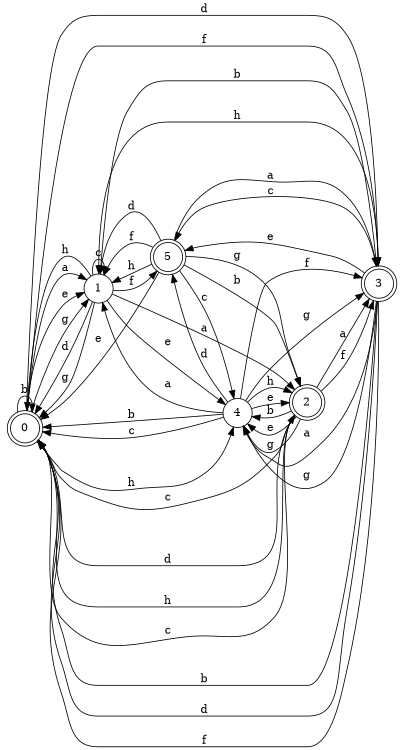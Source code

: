 digraph n5_10 {
__start0 [label="" shape="none"];

rankdir=LR;
size="8,5";

s0 [style="rounded,filled", color="black", fillcolor="white" shape="doublecircle", label="0"];
s1 [style="filled", color="black", fillcolor="white" shape="circle", label="1"];
s2 [style="rounded,filled", color="black", fillcolor="white" shape="doublecircle", label="2"];
s3 [style="rounded,filled", color="black", fillcolor="white" shape="doublecircle", label="3"];
s4 [style="filled", color="black", fillcolor="white" shape="circle", label="4"];
s5 [style="rounded,filled", color="black", fillcolor="white" shape="doublecircle", label="5"];
s0 -> s1 [label="a"];
s0 -> s0 [label="b"];
s0 -> s2 [label="c"];
s0 -> s3 [label="d"];
s0 -> s1 [label="e"];
s0 -> s3 [label="f"];
s0 -> s1 [label="g"];
s0 -> s4 [label="h"];
s1 -> s2 [label="a"];
s1 -> s3 [label="b"];
s1 -> s1 [label="c"];
s1 -> s0 [label="d"];
s1 -> s4 [label="e"];
s1 -> s5 [label="f"];
s1 -> s0 [label="g"];
s1 -> s0 [label="h"];
s2 -> s3 [label="a"];
s2 -> s4 [label="b"];
s2 -> s0 [label="c"];
s2 -> s0 [label="d"];
s2 -> s4 [label="e"];
s2 -> s3 [label="f"];
s2 -> s4 [label="g"];
s2 -> s0 [label="h"];
s3 -> s4 [label="a"];
s3 -> s0 [label="b"];
s3 -> s5 [label="c"];
s3 -> s0 [label="d"];
s3 -> s5 [label="e"];
s3 -> s0 [label="f"];
s3 -> s4 [label="g"];
s3 -> s1 [label="h"];
s4 -> s1 [label="a"];
s4 -> s0 [label="b"];
s4 -> s0 [label="c"];
s4 -> s5 [label="d"];
s4 -> s2 [label="e"];
s4 -> s3 [label="f"];
s4 -> s3 [label="g"];
s4 -> s2 [label="h"];
s5 -> s3 [label="a"];
s5 -> s2 [label="b"];
s5 -> s4 [label="c"];
s5 -> s1 [label="d"];
s5 -> s0 [label="e"];
s5 -> s1 [label="f"];
s5 -> s2 [label="g"];
s5 -> s1 [label="h"];

}